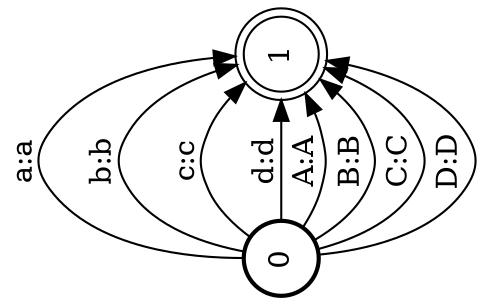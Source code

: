 digraph FST {
rankdir = LR;
size = "8.5,11";
label = "";
center = 1;
orientation = Landscape;
ranksep = "0.4";
nodesep = "0.25";
0 [label = "0", shape = circle, style = bold, fontsize = 14]
	0 -> 1 [label = "a:a", fontsize = 14];
	0 -> 1 [label = "b:b", fontsize = 14];
	0 -> 1 [label = "c:c", fontsize = 14];
	0 -> 1 [label = "d:d", fontsize = 14];
	0 -> 1 [label = "A:A", fontsize = 14];
	0 -> 1 [label = "B:B", fontsize = 14];
	0 -> 1 [label = "C:C", fontsize = 14];
	0 -> 1 [label = "D:D", fontsize = 14];
1 [label = "1", shape = doublecircle, style = solid, fontsize = 14]
}
